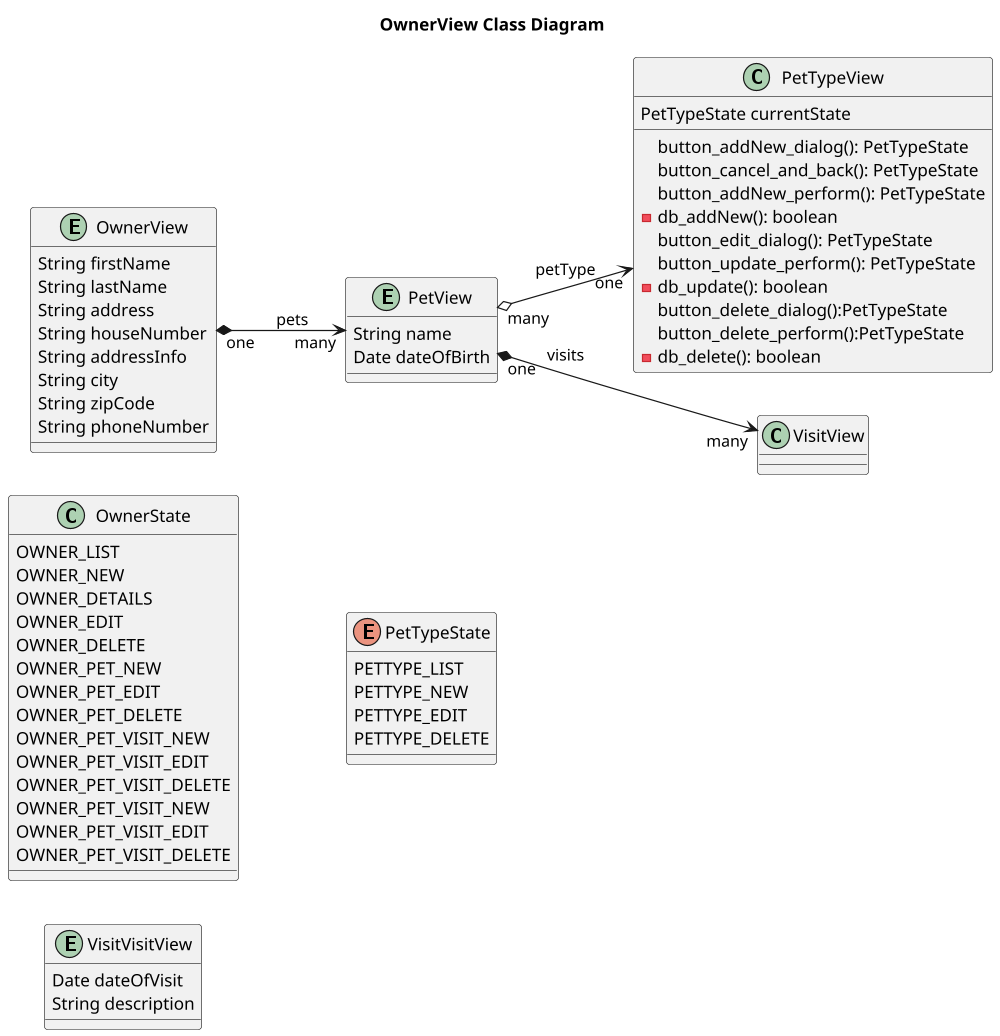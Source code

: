 @startuml


title OwnerView Class Diagram
'https://plantuml.com/class-diagram

left to right direction
'top to bottom direction

scale 1000 width


class OwnerState {
    OWNER_LIST
    OWNER_NEW
    OWNER_DETAILS
    OWNER_EDIT
    OWNER_DELETE
    OWNER_PET_NEW
    OWNER_PET_EDIT
    OWNER_PET_DELETE
    OWNER_PET_VISIT_NEW
    OWNER_PET_VISIT_EDIT
    OWNER_PET_VISIT_DELETE
    OWNER_PET_VISIT_NEW
    OWNER_PET_VISIT_EDIT
    OWNER_PET_VISIT_DELETE
}

entity OwnerView {
     String firstName
     String lastName
     String address
     String houseNumber
     String addressInfo
     String city
     String zipCode
     String phoneNumber
}

entity PetView {
    String name
    Date dateOfBirth
}

entity VisitVisitView {
    Date dateOfVisit
    String description
}

class PetTypeView {
    PetTypeState currentState
    button_addNew_dialog(): PetTypeState
    button_cancel_and_back(): PetTypeState
    button_addNew_perform(): PetTypeState
    - db_addNew(): boolean
    button_edit_dialog(): PetTypeState
    button_update_perform(): PetTypeState
    - db_update(): boolean
    button_delete_dialog():PetTypeState
    button_delete_perform():PetTypeState
    - db_delete(): boolean
}

enum PetTypeState {
    PETTYPE_LIST
    PETTYPE_NEW
    PETTYPE_EDIT
    PETTYPE_DELETE
}

OwnerView "one"  *--> "many"  PetView: pets
PetView "one" *--> "many" VisitView: visits
PetView "many"  o-->  "one" PetTypeView: petType

@enduml